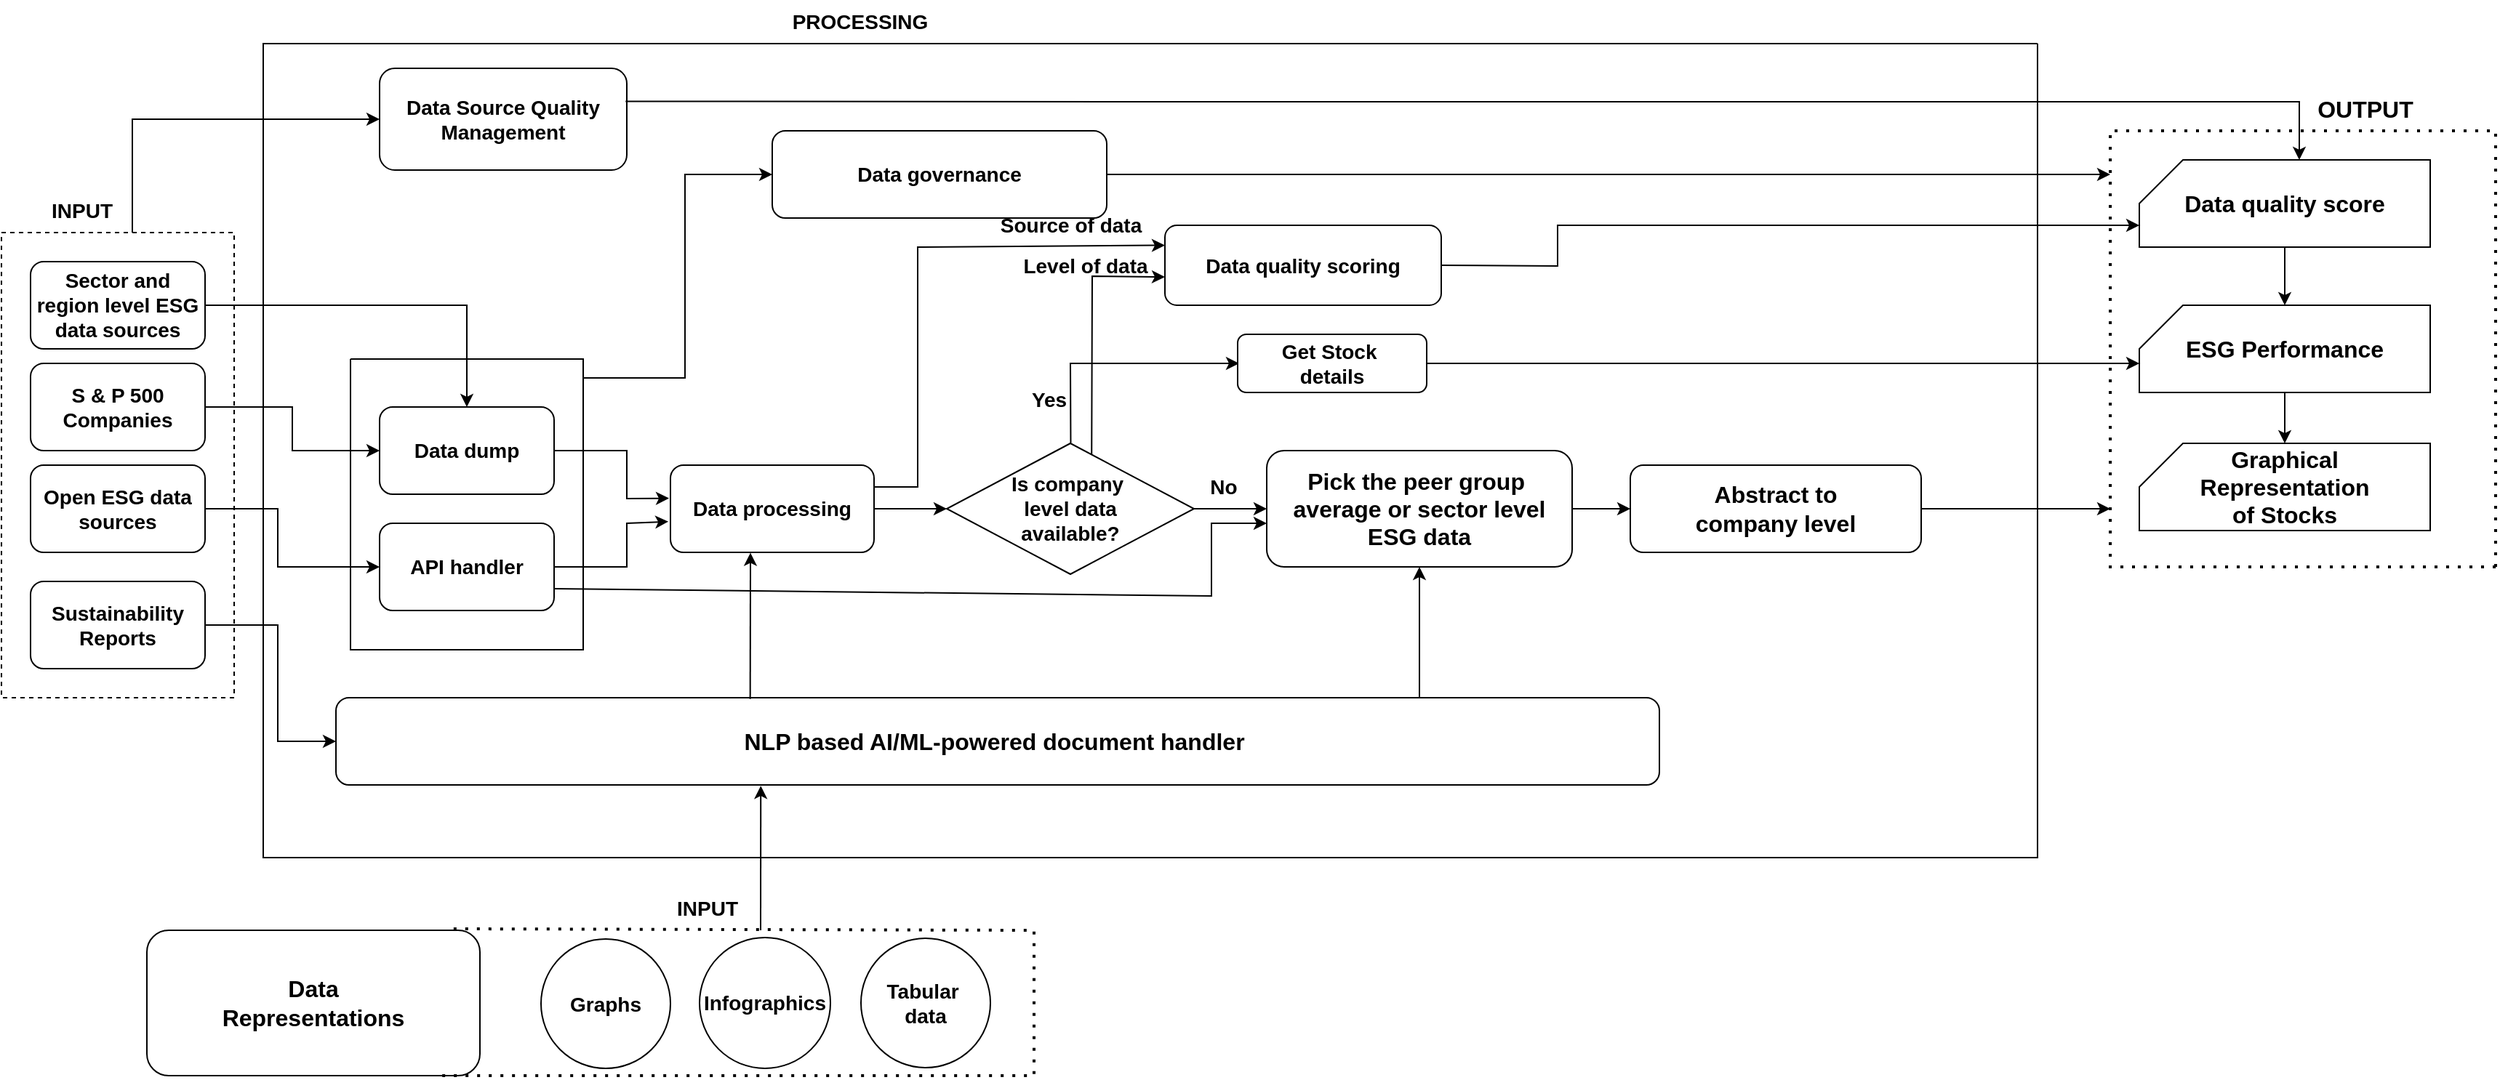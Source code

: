 <mxfile version="22.0.4" type="google">
  <diagram name="Page-1" id="3zLpuXAP-YCl_T63zT9j">
    <mxGraphModel grid="1" page="1" gridSize="10" guides="1" tooltips="1" connect="1" arrows="1" fold="1" pageScale="1" pageWidth="850" pageHeight="1100" math="0" shadow="0">
      <root>
        <mxCell id="0" />
        <mxCell id="1" parent="0" />
        <mxCell id="WNfm-_aolDYGCpfeILNF-4" value="&lt;font style=&quot;font-size: 14px;&quot;&gt;&lt;b&gt;Sector and region level ESG data sources&lt;/b&gt;&lt;/font&gt;" style="rounded=1;whiteSpace=wrap;html=1;" vertex="1" parent="1">
          <mxGeometry x="60" y="140" width="120" height="60" as="geometry" />
        </mxCell>
        <mxCell id="WNfm-_aolDYGCpfeILNF-5" value="&lt;font style=&quot;font-size: 14px;&quot;&gt;&lt;b&gt;Open ESG data sources&lt;/b&gt;&lt;/font&gt;" style="rounded=1;whiteSpace=wrap;html=1;" vertex="1" parent="1">
          <mxGeometry x="60" y="280" width="120" height="60" as="geometry" />
        </mxCell>
        <mxCell id="WNfm-_aolDYGCpfeILNF-6" value="&lt;font style=&quot;font-size: 14px;&quot;&gt;&lt;b&gt;Sustainability &lt;br&gt;Reports&lt;/b&gt;&lt;/font&gt;" style="rounded=1;whiteSpace=wrap;html=1;" vertex="1" parent="1">
          <mxGeometry x="60" y="360" width="120" height="60" as="geometry" />
        </mxCell>
        <mxCell id="WNfm-_aolDYGCpfeILNF-7" value="" style="endArrow=none;dashed=1;html=1;rounded=0;" edge="1" parent="1">
          <mxGeometry width="50" height="50" relative="1" as="geometry">
            <mxPoint x="40" y="120" as="sourcePoint" />
            <mxPoint x="40" y="120" as="targetPoint" />
            <Array as="points">
              <mxPoint x="200" y="120" />
              <mxPoint x="200" y="440" />
              <mxPoint x="40" y="440" />
            </Array>
          </mxGeometry>
        </mxCell>
        <mxCell id="WNfm-_aolDYGCpfeILNF-11" value="" style="endArrow=classic;html=1;rounded=0;entryX=0;entryY=0.25;entryDx=0;entryDy=0;" edge="1" parent="1">
          <mxGeometry width="50" height="50" relative="1" as="geometry">
            <mxPoint x="130" y="120" as="sourcePoint" />
            <mxPoint x="300" y="42" as="targetPoint" />
            <Array as="points">
              <mxPoint x="130" y="42" />
            </Array>
          </mxGeometry>
        </mxCell>
        <mxCell id="WNfm-_aolDYGCpfeILNF-13" value="&lt;font style=&quot;font-size: 14px;&quot;&gt;&lt;b&gt;Data Source Quality Management&lt;/b&gt;&lt;/font&gt;" style="rounded=1;whiteSpace=wrap;html=1;" vertex="1" parent="1">
          <mxGeometry x="300" y="7" width="170" height="70" as="geometry" />
        </mxCell>
        <mxCell id="WNfm-_aolDYGCpfeILNF-14" value="&lt;font style=&quot;font-size: 14px;&quot;&gt;&lt;b&gt;API handler&lt;/b&gt;&lt;/font&gt;" style="rounded=1;whiteSpace=wrap;html=1;" vertex="1" parent="1">
          <mxGeometry x="300" y="320" width="120" height="60" as="geometry" />
        </mxCell>
        <mxCell id="WNfm-_aolDYGCpfeILNF-15" value="&lt;font style=&quot;font-size: 14px;&quot;&gt;&lt;b&gt;Data dump&lt;/b&gt;&lt;/font&gt;" style="rounded=1;whiteSpace=wrap;html=1;" vertex="1" parent="1">
          <mxGeometry x="300" y="240" width="120" height="60" as="geometry" />
        </mxCell>
        <mxCell id="WNfm-_aolDYGCpfeILNF-16" value="" style="endArrow=classic;html=1;rounded=0;exitX=1;exitY=0.5;exitDx=0;exitDy=0;entryX=0.5;entryY=0;entryDx=0;entryDy=0;" edge="1" parent="1" source="WNfm-_aolDYGCpfeILNF-4" target="WNfm-_aolDYGCpfeILNF-15">
          <mxGeometry width="50" height="50" relative="1" as="geometry">
            <mxPoint x="290" y="230" as="sourcePoint" />
            <mxPoint x="260" y="270" as="targetPoint" />
            <Array as="points">
              <mxPoint x="260" y="170" />
              <mxPoint x="360" y="170" />
            </Array>
          </mxGeometry>
        </mxCell>
        <mxCell id="WNfm-_aolDYGCpfeILNF-17" value="" style="endArrow=classic;html=1;rounded=0;exitX=1;exitY=0.5;exitDx=0;exitDy=0;" edge="1" parent="1" source="WNfm-_aolDYGCpfeILNF-5">
          <mxGeometry width="50" height="50" relative="1" as="geometry">
            <mxPoint x="250" y="400" as="sourcePoint" />
            <mxPoint x="300" y="350" as="targetPoint" />
            <Array as="points">
              <mxPoint x="230" y="310" />
              <mxPoint x="230" y="350" />
            </Array>
          </mxGeometry>
        </mxCell>
        <mxCell id="WNfm-_aolDYGCpfeILNF-22" value="" style="endArrow=none;html=1;rounded=0;" edge="1" parent="1">
          <mxGeometry width="50" height="50" relative="1" as="geometry">
            <mxPoint x="280" y="207" as="sourcePoint" />
            <mxPoint x="280" y="207" as="targetPoint" />
            <Array as="points">
              <mxPoint x="440" y="207" />
              <mxPoint x="440" y="407" />
              <mxPoint x="280" y="407" />
            </Array>
          </mxGeometry>
        </mxCell>
        <mxCell id="WNfm-_aolDYGCpfeILNF-23" value="&lt;font style=&quot;font-size: 14px;&quot;&gt;&lt;b&gt;Data quality scoring&lt;/b&gt;&lt;/font&gt;" style="rounded=1;whiteSpace=wrap;html=1;" vertex="1" parent="1">
          <mxGeometry x="840" y="115" width="190" height="55" as="geometry" />
        </mxCell>
        <mxCell id="WNfm-_aolDYGCpfeILNF-24" value="&lt;font style=&quot;font-size: 14px;&quot;&gt;&lt;b&gt;Data governance&lt;/b&gt;&lt;/font&gt;" style="rounded=1;whiteSpace=wrap;html=1;" vertex="1" parent="1">
          <mxGeometry x="570" y="50" width="230" height="60" as="geometry" />
        </mxCell>
        <mxCell id="WNfm-_aolDYGCpfeILNF-26" value="&lt;font style=&quot;font-size: 16px;&quot;&gt;&lt;b style=&quot;&quot;&gt;Data quality score&lt;/b&gt;&lt;/font&gt;" style="shape=card;whiteSpace=wrap;html=1;" vertex="1" parent="1">
          <mxGeometry x="1510" y="70" width="200" height="60" as="geometry" />
        </mxCell>
        <mxCell id="WNfm-_aolDYGCpfeILNF-27" value="&lt;font style=&quot;font-size: 16px;&quot;&gt;&lt;b&gt;ESG Performance&lt;/b&gt;&lt;/font&gt;" style="shape=card;whiteSpace=wrap;html=1;" vertex="1" parent="1">
          <mxGeometry x="1510" y="170" width="200" height="60" as="geometry" />
        </mxCell>
        <mxCell id="WNfm-_aolDYGCpfeILNF-28" value="&lt;font style=&quot;font-size: 14px;&quot;&gt;&lt;b&gt;Data processing&lt;/b&gt;&lt;/font&gt;" style="rounded=1;whiteSpace=wrap;html=1;" vertex="1" parent="1">
          <mxGeometry x="500" y="280" width="140" height="60" as="geometry" />
        </mxCell>
        <mxCell id="WNfm-_aolDYGCpfeILNF-29" value="&lt;font style=&quot;font-size: 14px;&quot;&gt;&lt;b&gt;Is company&amp;nbsp;&lt;br&gt;level data&lt;br&gt;available?&lt;/b&gt;&lt;/font&gt;" style="rhombus;whiteSpace=wrap;html=1;" vertex="1" parent="1">
          <mxGeometry x="690" y="265" width="170" height="90" as="geometry" />
        </mxCell>
        <mxCell id="WNfm-_aolDYGCpfeILNF-30" value="&lt;font style=&quot;font-size: 16px;&quot;&gt;&lt;b&gt;Pick the peer group&amp;nbsp;&lt;br&gt;average or sector level &lt;br&gt;ESG data&lt;/b&gt;&lt;/font&gt;" style="rounded=1;whiteSpace=wrap;html=1;" vertex="1" parent="1">
          <mxGeometry x="910" y="270" width="210" height="80" as="geometry" />
        </mxCell>
        <mxCell id="WNfm-_aolDYGCpfeILNF-31" value="&lt;font style=&quot;font-size: 16px;&quot;&gt;&lt;b&gt;Abstract to&lt;br&gt;company level&lt;/b&gt;&lt;/font&gt;" style="rounded=1;whiteSpace=wrap;html=1;" vertex="1" parent="1">
          <mxGeometry x="1160" y="280" width="200" height="60" as="geometry" />
        </mxCell>
        <mxCell id="WNfm-_aolDYGCpfeILNF-32" value="&lt;font style=&quot;font-size: 16px;&quot;&gt;&lt;b&gt;NLP based AI/ML-powered document handler&amp;nbsp;&lt;/b&gt;&lt;/font&gt;" style="rounded=1;whiteSpace=wrap;html=1;" vertex="1" parent="1">
          <mxGeometry x="270" y="440" width="910" height="60" as="geometry" />
        </mxCell>
        <mxCell id="WNfm-_aolDYGCpfeILNF-34" value="&lt;font style=&quot;font-size: 14px;&quot;&gt;&lt;b&gt;S &amp;amp; P 500 &lt;br&gt;Companies&lt;/b&gt;&lt;/font&gt;" style="rounded=1;whiteSpace=wrap;html=1;" vertex="1" parent="1">
          <mxGeometry x="60" y="210" width="120" height="60" as="geometry" />
        </mxCell>
        <mxCell id="WNfm-_aolDYGCpfeILNF-35" value="" style="endArrow=classic;html=1;rounded=0;exitX=1;exitY=0.5;exitDx=0;exitDy=0;entryX=0;entryY=0.5;entryDx=0;entryDy=0;" edge="1" parent="1" source="WNfm-_aolDYGCpfeILNF-34" target="WNfm-_aolDYGCpfeILNF-15">
          <mxGeometry width="50" height="50" relative="1" as="geometry">
            <mxPoint x="510" y="270" as="sourcePoint" />
            <mxPoint x="240" y="280" as="targetPoint" />
            <Array as="points">
              <mxPoint x="240" y="240" />
              <mxPoint x="240" y="270" />
            </Array>
          </mxGeometry>
        </mxCell>
        <mxCell id="WNfm-_aolDYGCpfeILNF-36" value="" style="endArrow=classic;html=1;rounded=0;exitX=1;exitY=0.5;exitDx=0;exitDy=0;entryX=-0.007;entryY=0.38;entryDx=0;entryDy=0;entryPerimeter=0;" edge="1" parent="1" source="WNfm-_aolDYGCpfeILNF-15" target="WNfm-_aolDYGCpfeILNF-28">
          <mxGeometry width="50" height="50" relative="1" as="geometry">
            <mxPoint x="510" y="270" as="sourcePoint" />
            <mxPoint x="470" y="310" as="targetPoint" />
            <Array as="points">
              <mxPoint x="470" y="270" />
              <mxPoint x="470" y="303" />
            </Array>
          </mxGeometry>
        </mxCell>
        <mxCell id="WNfm-_aolDYGCpfeILNF-37" value="" style="endArrow=classic;html=1;rounded=0;exitX=1;exitY=0.5;exitDx=0;exitDy=0;entryX=-0.01;entryY=0.647;entryDx=0;entryDy=0;entryPerimeter=0;" edge="1" parent="1" source="WNfm-_aolDYGCpfeILNF-14" target="WNfm-_aolDYGCpfeILNF-28">
          <mxGeometry width="50" height="50" relative="1" as="geometry">
            <mxPoint x="510" y="270" as="sourcePoint" />
            <mxPoint x="470" y="320" as="targetPoint" />
            <Array as="points">
              <mxPoint x="470" y="350" />
              <mxPoint x="470" y="320" />
            </Array>
          </mxGeometry>
        </mxCell>
        <mxCell id="WNfm-_aolDYGCpfeILNF-38" value="" style="endArrow=classic;html=1;rounded=0;" edge="1" parent="1" source="WNfm-_aolDYGCpfeILNF-28">
          <mxGeometry width="50" height="50" relative="1" as="geometry">
            <mxPoint x="640" y="360" as="sourcePoint" />
            <mxPoint x="690" y="310" as="targetPoint" />
          </mxGeometry>
        </mxCell>
        <mxCell id="WNfm-_aolDYGCpfeILNF-40" value="" style="endArrow=classic;html=1;rounded=0;exitX=1;exitY=0.75;exitDx=0;exitDy=0;entryX=0;entryY=0.5;entryDx=0;entryDy=0;" edge="1" parent="1" source="WNfm-_aolDYGCpfeILNF-14">
          <mxGeometry width="50" height="50" relative="1" as="geometry">
            <mxPoint x="492" y="375" as="sourcePoint" />
            <mxPoint x="910" y="320" as="targetPoint" />
            <Array as="points">
              <mxPoint x="872" y="370" />
              <mxPoint x="872" y="320" />
            </Array>
          </mxGeometry>
        </mxCell>
        <mxCell id="WNfm-_aolDYGCpfeILNF-41" value="" style="endArrow=classic;html=1;rounded=0;entryX=0;entryY=0.5;entryDx=0;entryDy=0;" edge="1" parent="1" target="WNfm-_aolDYGCpfeILNF-24">
          <mxGeometry width="50" height="50" relative="1" as="geometry">
            <mxPoint x="440" y="220" as="sourcePoint" />
            <mxPoint x="510" y="120" as="targetPoint" />
            <Array as="points">
              <mxPoint x="510" y="220" />
              <mxPoint x="510" y="80" />
            </Array>
          </mxGeometry>
        </mxCell>
        <mxCell id="WNfm-_aolDYGCpfeILNF-42" value="" style="endArrow=classic;html=1;rounded=0;exitX=1;exitY=0.5;exitDx=0;exitDy=0;entryX=0;entryY=0.5;entryDx=0;entryDy=0;" edge="1" parent="1" source="WNfm-_aolDYGCpfeILNF-29" target="WNfm-_aolDYGCpfeILNF-30">
          <mxGeometry width="50" height="50" relative="1" as="geometry">
            <mxPoint x="860" y="260" as="sourcePoint" />
            <mxPoint x="890" y="260" as="targetPoint" />
          </mxGeometry>
        </mxCell>
        <mxCell id="WNfm-_aolDYGCpfeILNF-43" value="" style="endArrow=classic;html=1;rounded=0;exitX=1;exitY=0.5;exitDx=0;exitDy=0;entryX=0;entryY=0.5;entryDx=0;entryDy=0;" edge="1" parent="1" source="WNfm-_aolDYGCpfeILNF-30" target="WNfm-_aolDYGCpfeILNF-31">
          <mxGeometry width="50" height="50" relative="1" as="geometry">
            <mxPoint x="940" y="270" as="sourcePoint" />
            <mxPoint x="990" y="220" as="targetPoint" />
          </mxGeometry>
        </mxCell>
        <mxCell id="WNfm-_aolDYGCpfeILNF-44" value="" style="endArrow=classic;html=1;rounded=0;entryX=0.55;entryY=0;entryDx=0;entryDy=0;entryPerimeter=0;exitX=0.995;exitY=0.325;exitDx=0;exitDy=0;exitPerimeter=0;" edge="1" parent="1" source="WNfm-_aolDYGCpfeILNF-13" target="WNfm-_aolDYGCpfeILNF-26">
          <mxGeometry width="50" height="50" relative="1" as="geometry">
            <mxPoint x="470" y="39" as="sourcePoint" />
            <mxPoint x="1265" y="69" as="targetPoint" />
            <Array as="points">
              <mxPoint x="860" y="30" />
              <mxPoint x="1260" y="30" />
              <mxPoint x="1620" y="30" />
            </Array>
          </mxGeometry>
        </mxCell>
        <mxCell id="WNfm-_aolDYGCpfeILNF-46" value="" style="endArrow=classic;html=1;rounded=0;exitX=0.5;exitY=1;exitDx=0;exitDy=0;exitPerimeter=0;" edge="1" parent="1" source="WNfm-_aolDYGCpfeILNF-26">
          <mxGeometry width="50" height="50" relative="1" as="geometry">
            <mxPoint x="1610.66" y="130" as="sourcePoint" />
            <mxPoint x="1610" y="170" as="targetPoint" />
            <Array as="points">
              <mxPoint x="1610" y="160" />
            </Array>
          </mxGeometry>
        </mxCell>
        <mxCell id="WNfm-_aolDYGCpfeILNF-47" value="" style="endArrow=none;dashed=1;html=1;dashPattern=1 3;strokeWidth=2;rounded=0;" edge="1" parent="1">
          <mxGeometry width="50" height="50" relative="1" as="geometry">
            <mxPoint x="1755" y="350" as="sourcePoint" />
            <mxPoint x="1755" y="350" as="targetPoint" />
            <Array as="points">
              <mxPoint x="1755" y="50" />
              <mxPoint x="1490" y="50" />
              <mxPoint x="1490" y="350" />
              <mxPoint x="1620" y="350" />
            </Array>
          </mxGeometry>
        </mxCell>
        <mxCell id="WNfm-_aolDYGCpfeILNF-49" value="" style="endArrow=classic;html=1;rounded=0;exitX=1;exitY=0.5;exitDx=0;exitDy=0;" edge="1" parent="1" source="WNfm-_aolDYGCpfeILNF-24">
          <mxGeometry width="50" height="50" relative="1" as="geometry">
            <mxPoint x="610" y="130" as="sourcePoint" />
            <mxPoint x="1490" y="80" as="targetPoint" />
          </mxGeometry>
        </mxCell>
        <mxCell id="WNfm-_aolDYGCpfeILNF-50" value="" style="endArrow=classic;html=1;rounded=0;exitX=1;exitY=0.5;exitDx=0;exitDy=0;entryX=0;entryY=0;entryDx=0;entryDy=45;entryPerimeter=0;" edge="1" parent="1" source="WNfm-_aolDYGCpfeILNF-23" target="WNfm-_aolDYGCpfeILNF-26">
          <mxGeometry width="50" height="50" relative="1" as="geometry">
            <mxPoint x="670" y="140" as="sourcePoint" />
            <mxPoint x="1110" y="120" as="targetPoint" />
            <Array as="points">
              <mxPoint x="1110" y="143" />
              <mxPoint x="1110" y="115" />
            </Array>
          </mxGeometry>
        </mxCell>
        <mxCell id="WNfm-_aolDYGCpfeILNF-52" value="" style="endArrow=classic;html=1;rounded=0;entryX=0;entryY=0.25;entryDx=0;entryDy=0;exitX=1;exitY=0.25;exitDx=0;exitDy=0;" edge="1" parent="1" source="WNfm-_aolDYGCpfeILNF-28" target="WNfm-_aolDYGCpfeILNF-23">
          <mxGeometry width="50" height="50" relative="1" as="geometry">
            <mxPoint x="640" y="310" as="sourcePoint" />
            <mxPoint x="840" y="138.75" as="targetPoint" />
            <Array as="points">
              <mxPoint x="670" y="295" />
              <mxPoint x="670" y="130" />
            </Array>
          </mxGeometry>
        </mxCell>
        <mxCell id="WNfm-_aolDYGCpfeILNF-53" value="" style="endArrow=classic;html=1;rounded=0;entryX=0;entryY=0.646;entryDx=0;entryDy=0;exitX=0.586;exitY=0.089;exitDx=0;exitDy=0;exitPerimeter=0;entryPerimeter=0;" edge="1" parent="1" source="WNfm-_aolDYGCpfeILNF-29" target="WNfm-_aolDYGCpfeILNF-23">
          <mxGeometry width="50" height="50" relative="1" as="geometry">
            <mxPoint x="789" y="270" as="sourcePoint" />
            <mxPoint x="840" y="155.07" as="targetPoint" />
            <Array as="points">
              <mxPoint x="790" y="150" />
            </Array>
          </mxGeometry>
        </mxCell>
        <mxCell id="WNfm-_aolDYGCpfeILNF-54" value="&lt;b&gt;&lt;font style=&quot;font-size: 14px;&quot;&gt;No&lt;/font&gt;&lt;/b&gt;" style="text;html=1;align=center;verticalAlign=middle;resizable=0;points=[];autosize=1;strokeColor=none;fillColor=none;" vertex="1" parent="1">
          <mxGeometry x="860" y="280" width="40" height="30" as="geometry" />
        </mxCell>
        <mxCell id="WNfm-_aolDYGCpfeILNF-55" value="&lt;font style=&quot;font-size: 14px;&quot;&gt;&lt;b&gt;Yes&lt;/b&gt;&lt;/font&gt;" style="text;html=1;align=center;verticalAlign=middle;resizable=0;points=[];autosize=1;strokeColor=none;fillColor=none;" vertex="1" parent="1">
          <mxGeometry x="735" y="220" width="50" height="30" as="geometry" />
        </mxCell>
        <mxCell id="WNfm-_aolDYGCpfeILNF-56" value="&lt;font style=&quot;font-size: 14px;&quot;&gt;&lt;b&gt;Level of data&lt;/b&gt;&lt;/font&gt;" style="text;html=1;align=center;verticalAlign=middle;resizable=0;points=[];autosize=1;strokeColor=none;fillColor=none;" vertex="1" parent="1">
          <mxGeometry x="730" y="127.5" width="110" height="30" as="geometry" />
        </mxCell>
        <mxCell id="WNfm-_aolDYGCpfeILNF-64" value="" style="endArrow=classic;html=1;rounded=0;exitX=0.313;exitY=0.014;exitDx=0;exitDy=0;exitPerimeter=0;entryX=0.393;entryY=1.005;entryDx=0;entryDy=0;entryPerimeter=0;" edge="1" parent="1" source="WNfm-_aolDYGCpfeILNF-32" target="WNfm-_aolDYGCpfeILNF-28">
          <mxGeometry width="50" height="50" relative="1" as="geometry">
            <mxPoint x="950" y="120" as="sourcePoint" />
            <mxPoint x="1000" y="70" as="targetPoint" />
          </mxGeometry>
        </mxCell>
        <mxCell id="WNfm-_aolDYGCpfeILNF-65" value="" style="endArrow=classic;html=1;rounded=0;entryX=0.5;entryY=1;entryDx=0;entryDy=0;" edge="1" parent="1" target="WNfm-_aolDYGCpfeILNF-30">
          <mxGeometry width="50" height="50" relative="1" as="geometry">
            <mxPoint x="1015" y="440" as="sourcePoint" />
            <mxPoint x="1010" y="360" as="targetPoint" />
          </mxGeometry>
        </mxCell>
        <mxCell id="WNfm-_aolDYGCpfeILNF-66" value="&lt;font style=&quot;font-size: 14px;&quot;&gt;&lt;b style=&quot;&quot;&gt;Graphs&lt;/b&gt;&lt;/font&gt;" style="ellipse;whiteSpace=wrap;html=1;aspect=fixed;" vertex="1" parent="1">
          <mxGeometry x="411" y="606" width="89" height="89" as="geometry" />
        </mxCell>
        <mxCell id="WNfm-_aolDYGCpfeILNF-67" value="&lt;font style=&quot;font-size: 14px;&quot;&gt;&lt;b&gt;Infographics&lt;/b&gt;&lt;/font&gt;" style="ellipse;whiteSpace=wrap;html=1;aspect=fixed;" vertex="1" parent="1">
          <mxGeometry x="520" y="605" width="90" height="90" as="geometry" />
        </mxCell>
        <mxCell id="WNfm-_aolDYGCpfeILNF-68" value="&lt;font style=&quot;font-size: 14px;&quot;&gt;&lt;b&gt;Tabular&amp;nbsp;&lt;br&gt;data&lt;/b&gt;&lt;/font&gt;" style="ellipse;whiteSpace=wrap;html=1;aspect=fixed;" vertex="1" parent="1">
          <mxGeometry x="631" y="605.5" width="89" height="89" as="geometry" />
        </mxCell>
        <mxCell id="WNfm-_aolDYGCpfeILNF-69" value="&lt;font style=&quot;font-size: 16px;&quot;&gt;&lt;b&gt;Data &lt;br&gt;Representations&lt;/b&gt;&lt;/font&gt;" style="rounded=1;whiteSpace=wrap;html=1;" vertex="1" parent="1">
          <mxGeometry x="140" y="600" width="229" height="100" as="geometry" />
        </mxCell>
        <mxCell id="WNfm-_aolDYGCpfeILNF-70" value="" style="endArrow=none;dashed=1;html=1;dashPattern=1 3;strokeWidth=2;rounded=0;exitX=0.921;exitY=-0.01;exitDx=0;exitDy=0;exitPerimeter=0;" edge="1" parent="1" source="WNfm-_aolDYGCpfeILNF-69">
          <mxGeometry width="50" height="50" relative="1" as="geometry">
            <mxPoint x="352" y="600" as="sourcePoint" />
            <mxPoint x="340" y="700" as="targetPoint" />
            <Array as="points">
              <mxPoint x="750" y="600" />
              <mxPoint x="750" y="700" />
            </Array>
          </mxGeometry>
        </mxCell>
        <mxCell id="WNfm-_aolDYGCpfeILNF-71" value="" style="endArrow=classic;html=1;rounded=0;entryX=0.321;entryY=1.01;entryDx=0;entryDy=0;entryPerimeter=0;" edge="1" parent="1" target="WNfm-_aolDYGCpfeILNF-32">
          <mxGeometry width="50" height="50" relative="1" as="geometry">
            <mxPoint x="562" y="600" as="sourcePoint" />
            <mxPoint x="470" y="550" as="targetPoint" />
          </mxGeometry>
        </mxCell>
        <mxCell id="WNfm-_aolDYGCpfeILNF-74" value="" style="endArrow=none;html=1;rounded=0;" edge="1" parent="1">
          <mxGeometry width="50" height="50" relative="1" as="geometry">
            <mxPoint x="1440" y="-10" as="sourcePoint" />
            <mxPoint x="1440" y="-10" as="targetPoint" />
            <Array as="points">
              <mxPoint x="220" y="-10" />
              <mxPoint x="220" y="550" />
              <mxPoint x="1440" y="550" />
            </Array>
          </mxGeometry>
        </mxCell>
        <mxCell id="WNfm-_aolDYGCpfeILNF-76" value="" style="endArrow=classic;html=1;rounded=0;exitX=1;exitY=0.5;exitDx=0;exitDy=0;entryX=0;entryY=0.5;entryDx=0;entryDy=0;" edge="1" parent="1" source="WNfm-_aolDYGCpfeILNF-6" target="WNfm-_aolDYGCpfeILNF-32">
          <mxGeometry width="50" height="50" relative="1" as="geometry">
            <mxPoint x="390" y="370" as="sourcePoint" />
            <mxPoint x="440" y="320" as="targetPoint" />
            <Array as="points">
              <mxPoint x="230" y="390" />
              <mxPoint x="230" y="470" />
            </Array>
          </mxGeometry>
        </mxCell>
        <mxCell id="EHBaFPSfwcnJBEsVQSFQ-1" value="&lt;font style=&quot;font-size: 14px;&quot;&gt;&lt;b&gt;Source of data&lt;/b&gt;&lt;/font&gt;" style="text;html=1;align=center;verticalAlign=middle;resizable=0;points=[];autosize=1;strokeColor=none;fillColor=none;" vertex="1" parent="1">
          <mxGeometry x="715" y="100" width="120" height="30" as="geometry" />
        </mxCell>
        <mxCell id="EHBaFPSfwcnJBEsVQSFQ-3" value="" style="endArrow=classic;html=1;rounded=0;exitX=1.106;exitY=1.159;exitDx=0;exitDy=0;exitPerimeter=0;" edge="1" parent="1">
          <mxGeometry width="50" height="50" relative="1" as="geometry">
            <mxPoint x="775.24" y="264.77" as="sourcePoint" />
            <mxPoint x="891" y="210" as="targetPoint" />
            <Array as="points">
              <mxPoint x="775" y="210" />
            </Array>
          </mxGeometry>
        </mxCell>
        <mxCell id="EHBaFPSfwcnJBEsVQSFQ-4" value="&lt;font style=&quot;font-size: 14px;&quot;&gt;&lt;b&gt;Get Stock&amp;nbsp;&lt;br&gt;details&lt;/b&gt;&lt;/font&gt;" style="rounded=1;whiteSpace=wrap;html=1;" vertex="1" parent="1">
          <mxGeometry x="890" y="190" width="130" height="40" as="geometry" />
        </mxCell>
        <mxCell id="EHBaFPSfwcnJBEsVQSFQ-5" value="" style="endArrow=classic;html=1;rounded=0;exitX=1;exitY=0.5;exitDx=0;exitDy=0;entryX=0;entryY=0.667;entryDx=0;entryDy=0;entryPerimeter=0;" edge="1" parent="1" source="EHBaFPSfwcnJBEsVQSFQ-4" target="WNfm-_aolDYGCpfeILNF-27">
          <mxGeometry width="50" height="50" relative="1" as="geometry">
            <mxPoint x="1060" y="211.25" as="sourcePoint" />
            <mxPoint x="1160" y="210" as="targetPoint" />
          </mxGeometry>
        </mxCell>
        <mxCell id="DuLdiJl8xOO8PAW6Iu-s-2" value="&lt;font style=&quot;font-size: 14px;&quot;&gt;&lt;b&gt;INPUT&lt;/b&gt;&lt;/font&gt;" style="text;html=1;align=center;verticalAlign=middle;resizable=0;points=[];autosize=1;strokeColor=none;fillColor=none;" vertex="1" parent="1">
          <mxGeometry x="60" y="90" width="70" height="30" as="geometry" />
        </mxCell>
        <mxCell id="DuLdiJl8xOO8PAW6Iu-s-3" value="&lt;font style=&quot;font-size: 16px;&quot;&gt;&lt;b style=&quot;&quot;&gt;OUTPUT&lt;/b&gt;&lt;/font&gt;" style="text;html=1;align=center;verticalAlign=middle;resizable=0;points=[];autosize=1;strokeColor=none;fillColor=none;" vertex="1" parent="1">
          <mxGeometry x="1620" y="20" width="90" height="30" as="geometry" />
        </mxCell>
        <mxCell id="DuLdiJl8xOO8PAW6Iu-s-4" value="&lt;font style=&quot;font-size: 14px;&quot;&gt;&lt;b&gt;PROCESSING&lt;/b&gt;&lt;/font&gt;" style="text;html=1;align=center;verticalAlign=middle;resizable=0;points=[];autosize=1;strokeColor=none;fillColor=none;" vertex="1" parent="1">
          <mxGeometry x="570" y="-40" width="120" height="30" as="geometry" />
        </mxCell>
        <mxCell id="nkCtz0BHWmrwTGXpoAii-5" value="&lt;font style=&quot;font-size: 14px;&quot;&gt;&lt;b&gt;INPUT&lt;/b&gt;&lt;/font&gt;" style="text;html=1;align=center;verticalAlign=middle;resizable=0;points=[];autosize=1;strokeColor=none;fillColor=none;" vertex="1" parent="1">
          <mxGeometry x="490" y="570" width="70" height="30" as="geometry" />
        </mxCell>
        <mxCell id="SjWQLmBXlMWJYxcjkjNw-1" value="&lt;span style=&quot;font-size: 16px;&quot;&gt;&lt;b&gt;Graphical &lt;br&gt;Representation &lt;br&gt;of Stocks&lt;/b&gt;&lt;/span&gt;" style="shape=card;whiteSpace=wrap;html=1;" vertex="1" parent="1">
          <mxGeometry x="1510" y="265" width="200" height="60" as="geometry" />
        </mxCell>
        <mxCell id="SjWQLmBXlMWJYxcjkjNw-2" value="" style="endArrow=classic;html=1;rounded=0;exitX=0.5;exitY=1;exitDx=0;exitDy=0;exitPerimeter=0;entryX=0.5;entryY=0;entryDx=0;entryDy=0;entryPerimeter=0;" edge="1" parent="1" source="WNfm-_aolDYGCpfeILNF-27" target="SjWQLmBXlMWJYxcjkjNw-1">
          <mxGeometry width="50" height="50" relative="1" as="geometry">
            <mxPoint x="1790" y="270" as="sourcePoint" />
            <mxPoint x="1840" y="220" as="targetPoint" />
          </mxGeometry>
        </mxCell>
        <mxCell id="SjWQLmBXlMWJYxcjkjNw-3" value="" style="endArrow=classic;html=1;rounded=0;exitX=1;exitY=0.5;exitDx=0;exitDy=0;" edge="1" parent="1" source="WNfm-_aolDYGCpfeILNF-31">
          <mxGeometry width="50" height="50" relative="1" as="geometry">
            <mxPoint x="1790" y="270" as="sourcePoint" />
            <mxPoint x="1490" y="310" as="targetPoint" />
          </mxGeometry>
        </mxCell>
      </root>
    </mxGraphModel>
  </diagram>
</mxfile>
